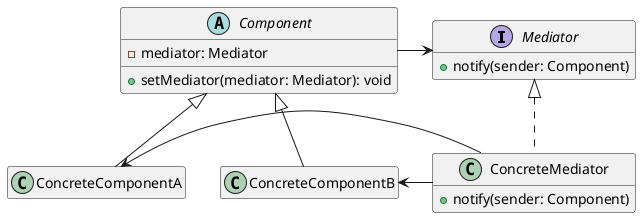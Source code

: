 @startuml mediator
hide empty members

interface Mediator {
    +notify(sender: Component)
}

class ConcreteMediator implements Mediator {
    +notify(sender: Component)
}

abstract class Component {
    -mediator: Mediator
    +setMediator(mediator: Mediator): void
}

class ConcreteComponentA extends Component {}
class ConcreteComponentB extends Component {}

Component -> Mediator
ConcreteComponentA <- ConcreteMediator
ConcreteComponentB <- ConcreteMediator
@enduml
